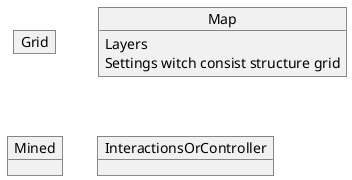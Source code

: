 @startuml
'https://plantuml.com/object-diagram

map Grid{

}

object Map{
Layers

Settings witch consist structure grid

}

object Mined{

}

object InteractionsOrController{

}

@enduml

